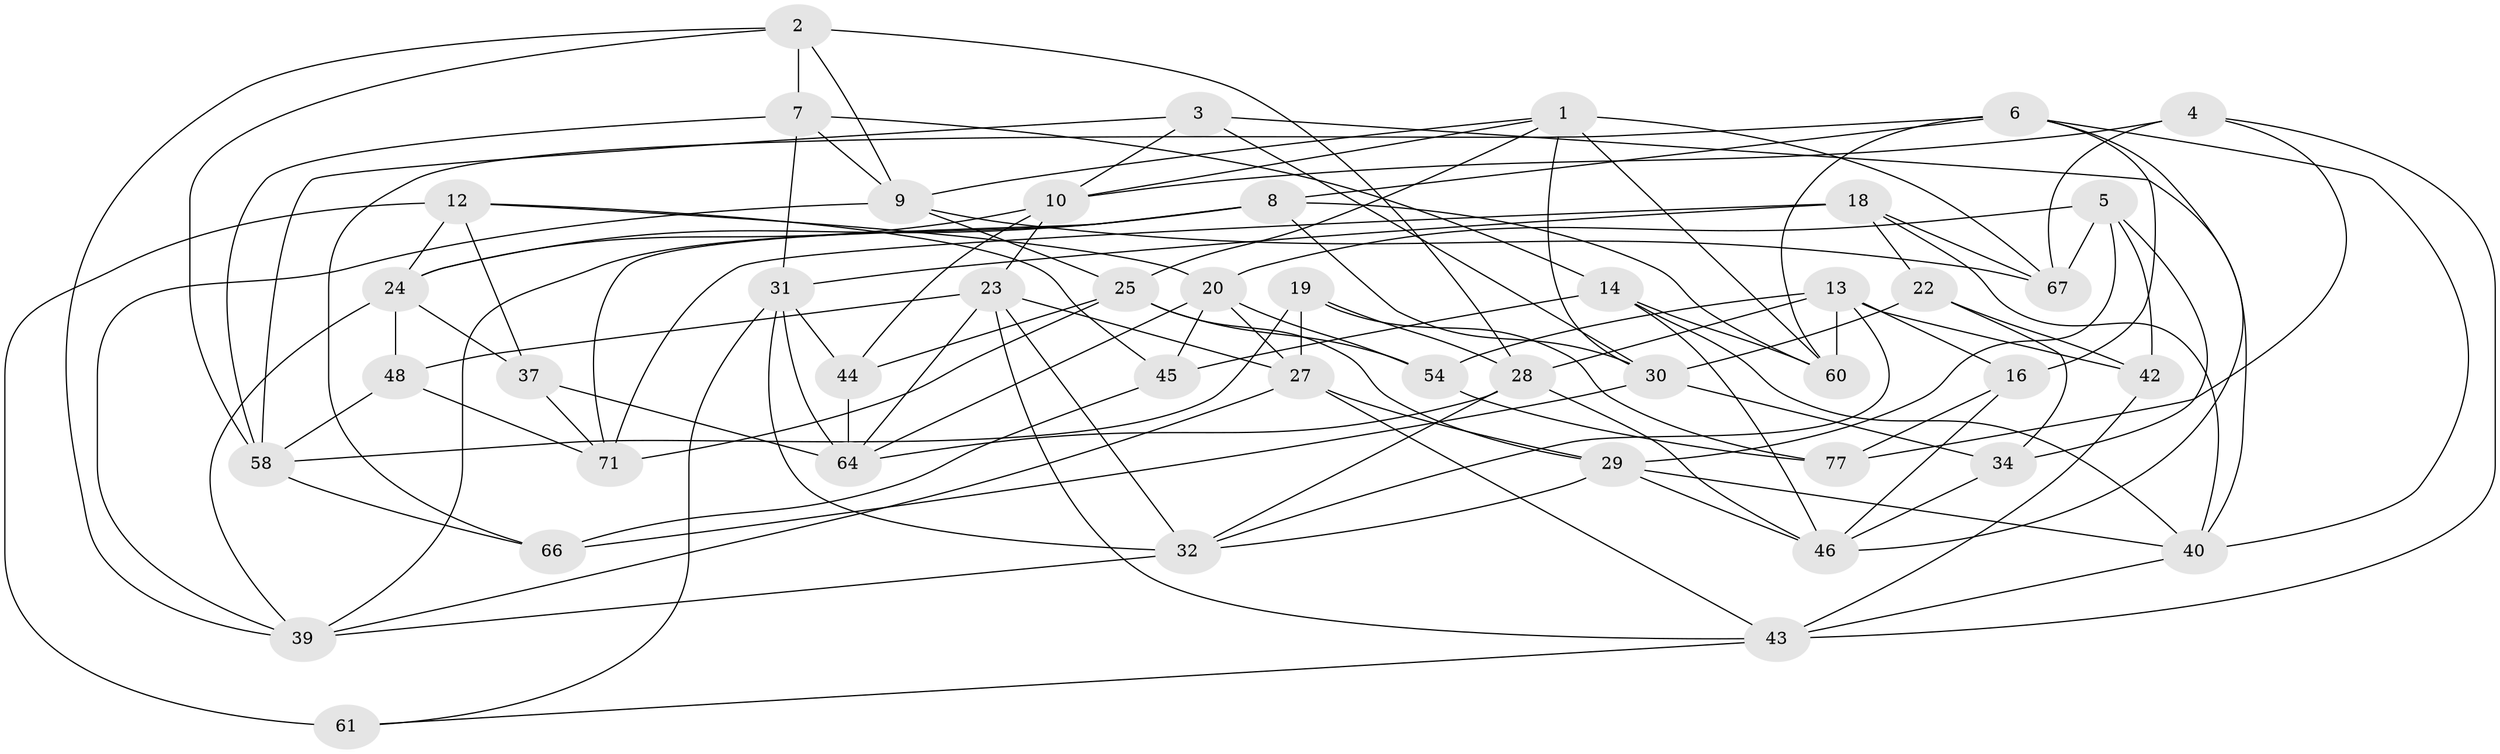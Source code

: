 // original degree distribution, {4: 1.0}
// Generated by graph-tools (version 1.1) at 2025/11/02/27/25 16:11:49]
// undirected, 46 vertices, 118 edges
graph export_dot {
graph [start="1"]
  node [color=gray90,style=filled];
  1 [super="+55"];
  2 [super="+35"];
  3;
  4;
  5 [super="+21"];
  6 [super="+51"];
  7 [super="+11"];
  8 [super="+76"];
  9 [super="+33"];
  10 [super="+56"];
  12 [super="+17"];
  13 [super="+49"];
  14 [super="+15"];
  16;
  18 [super="+26"];
  19;
  20 [super="+62"];
  22;
  23 [super="+47"];
  24 [super="+41"];
  25 [super="+70"];
  27 [super="+59"];
  28 [super="+36"];
  29 [super="+65"];
  30 [super="+38"];
  31 [super="+74"];
  32 [super="+53"];
  34;
  37;
  39 [super="+52"];
  40 [super="+57"];
  42;
  43 [super="+72"];
  44;
  45;
  46 [super="+50"];
  48;
  54;
  58 [super="+63"];
  60 [super="+68"];
  61;
  64 [super="+73"];
  66;
  67 [super="+69"];
  71 [super="+75"];
  77;
  1 -- 10;
  1 -- 67;
  1 -- 30;
  1 -- 60;
  1 -- 9;
  1 -- 25;
  2 -- 7 [weight=2];
  2 -- 28;
  2 -- 9;
  2 -- 58;
  2 -- 39;
  3 -- 58;
  3 -- 10;
  3 -- 40;
  3 -- 30;
  4 -- 77;
  4 -- 10;
  4 -- 67;
  4 -- 43;
  5 -- 67 [weight=2];
  5 -- 34;
  5 -- 42;
  5 -- 29;
  5 -- 20;
  6 -- 60;
  6 -- 16;
  6 -- 46;
  6 -- 8;
  6 -- 40;
  6 -- 66;
  7 -- 9;
  7 -- 58;
  7 -- 31;
  7 -- 14;
  8 -- 39;
  8 -- 71;
  8 -- 30;
  8 -- 60;
  8 -- 24;
  9 -- 25;
  9 -- 67;
  9 -- 39;
  10 -- 44;
  10 -- 23;
  10 -- 24;
  12 -- 37;
  12 -- 61 [weight=2];
  12 -- 20;
  12 -- 45;
  12 -- 24;
  13 -- 54;
  13 -- 16;
  13 -- 60;
  13 -- 42;
  13 -- 28;
  13 -- 32;
  14 -- 45;
  14 -- 40;
  14 -- 60 [weight=2];
  14 -- 46;
  16 -- 77;
  16 -- 46;
  18 -- 31;
  18 -- 22;
  18 -- 71 [weight=2];
  18 -- 40;
  18 -- 67;
  19 -- 58;
  19 -- 77;
  19 -- 27;
  19 -- 28;
  20 -- 27;
  20 -- 45;
  20 -- 54;
  20 -- 64;
  22 -- 42;
  22 -- 30;
  22 -- 34;
  23 -- 27;
  23 -- 64;
  23 -- 48;
  23 -- 43;
  23 -- 32;
  24 -- 37;
  24 -- 48;
  24 -- 39;
  25 -- 44;
  25 -- 71;
  25 -- 29;
  25 -- 54;
  27 -- 29;
  27 -- 43;
  27 -- 39;
  28 -- 64;
  28 -- 46;
  28 -- 32;
  29 -- 32;
  29 -- 46;
  29 -- 40;
  30 -- 66;
  30 -- 34;
  31 -- 32;
  31 -- 44;
  31 -- 61;
  31 -- 64;
  32 -- 39;
  34 -- 46;
  37 -- 71;
  37 -- 64;
  40 -- 43;
  42 -- 43;
  43 -- 61;
  44 -- 64;
  45 -- 66;
  48 -- 71;
  48 -- 58;
  54 -- 77;
  58 -- 66;
}
